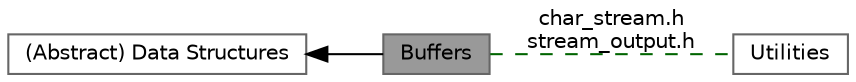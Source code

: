 digraph "Buffers"
{
 // INTERACTIVE_SVG=YES
 // LATEX_PDF_SIZE
  bgcolor="transparent";
  edge [fontname=Helvetica,fontsize=10,labelfontname=Helvetica,labelfontsize=10];
  node [fontname=Helvetica,fontsize=10,shape=box,height=0.2,width=0.4];
  rankdir=LR;
  Node1 [label="Buffers",height=0.2,width=0.4,color="gray40", fillcolor="grey60", style="filled", fontcolor="black",tooltip="Functions that provide dynamically buffered stream-like data structures."];
  Node2 [label="(Abstract) Data Structures",height=0.2,width=0.4,color="grey40", fillcolor="white", style="filled",URL="$group__data__structures.html",tooltip="All datastructures and typedefs shared among the ViennaRNA Package can be found here."];
  Node3 [label="Utilities",height=0.2,width=0.4,color="grey40", fillcolor="white", style="filled",URL="$group__utils.html",tooltip=" "];
  Node2->Node1 [shape=plaintext, dir="back", style="solid"];
  Node1->Node3 [shape=plaintext, label="char_stream.h\nstream_output.h", color="darkgreen", dir="none", style="dashed"];
}
